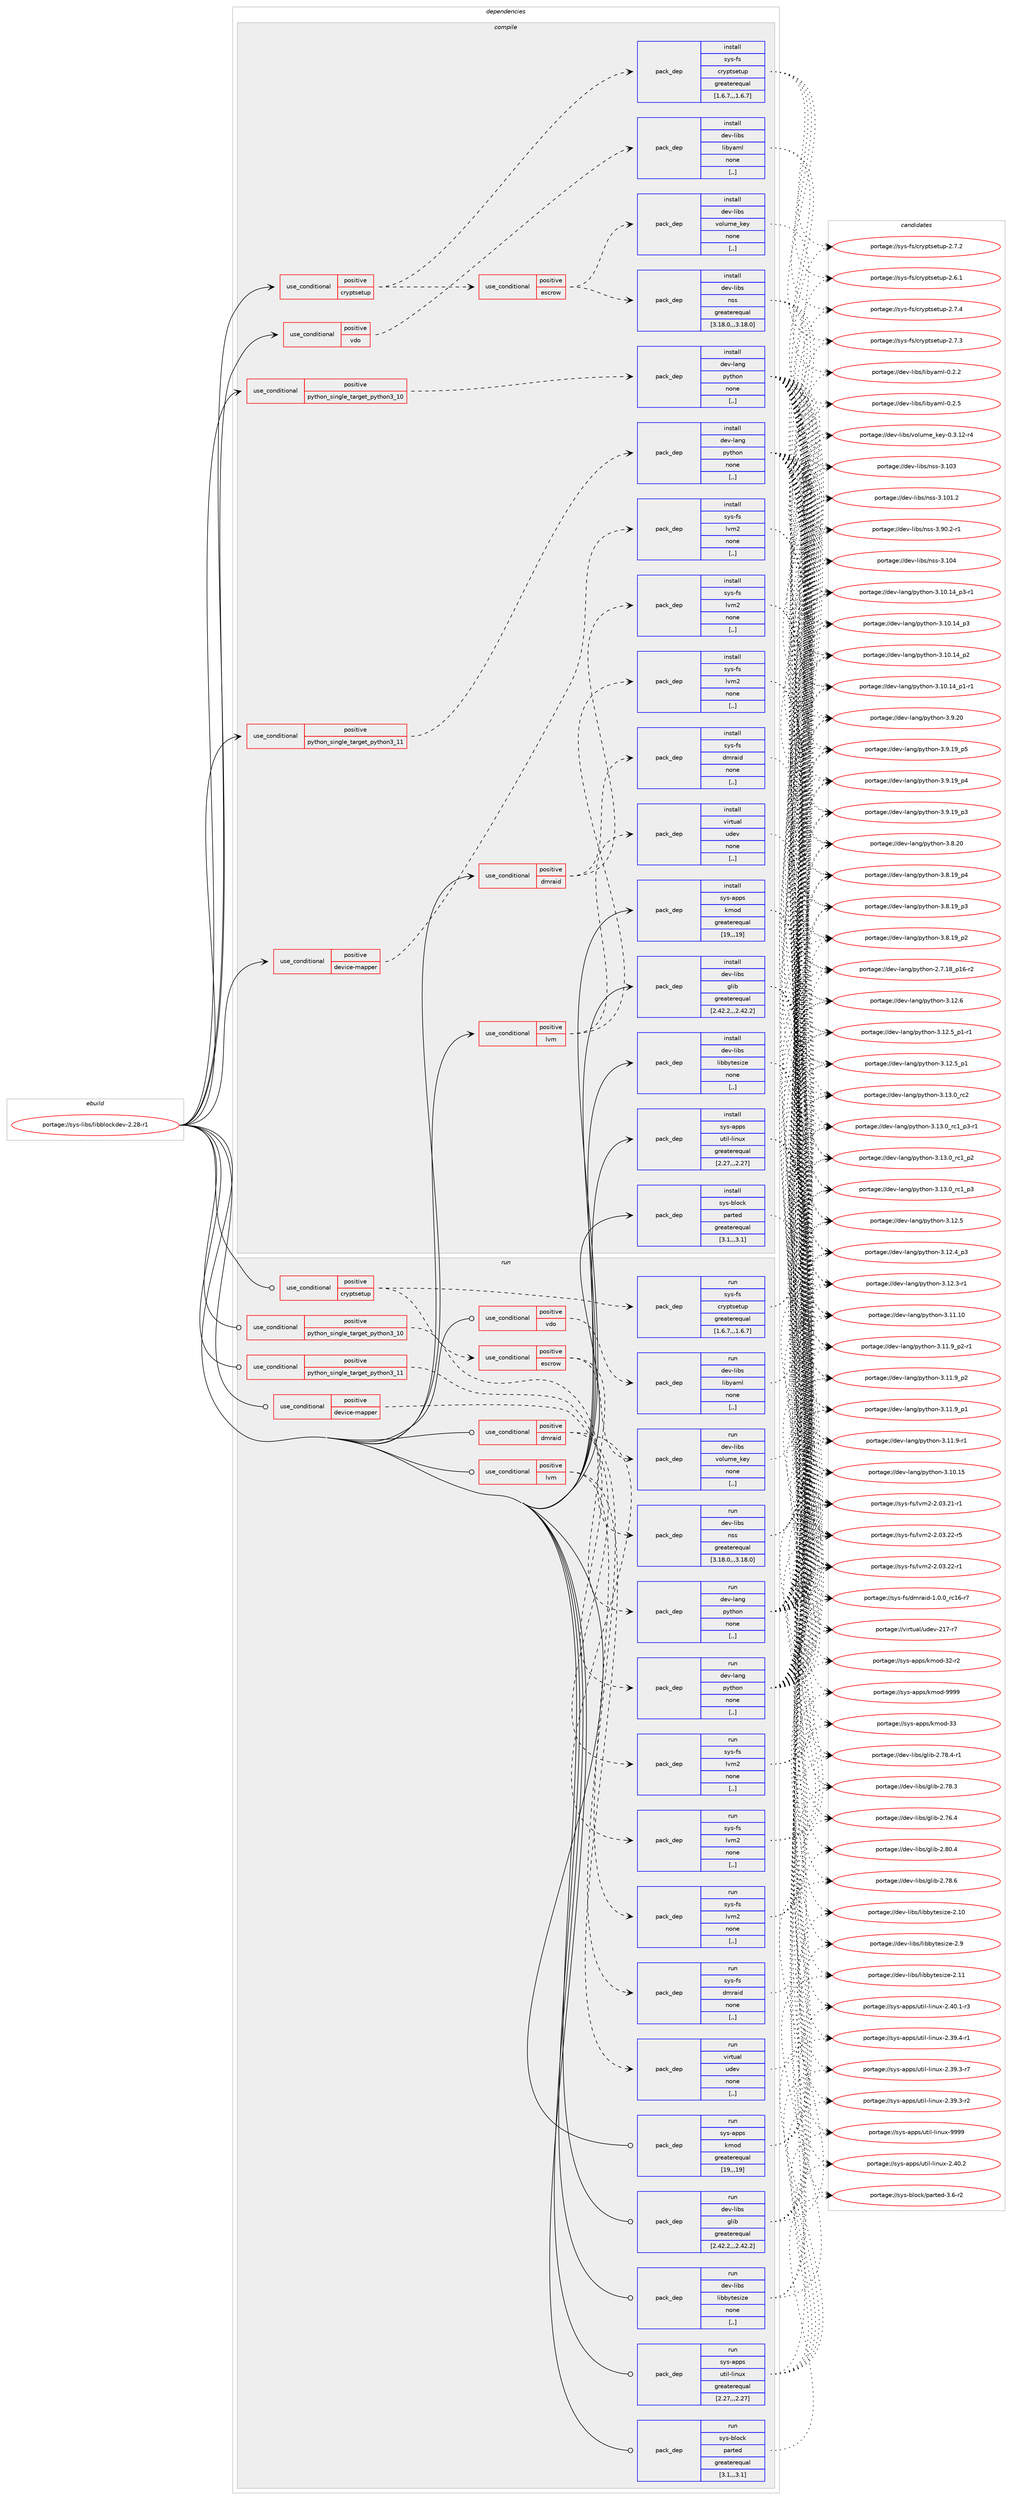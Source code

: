 digraph prolog {

# *************
# Graph options
# *************

newrank=true;
concentrate=true;
compound=true;
graph [rankdir=LR,fontname=Helvetica,fontsize=10,ranksep=1.5];#, ranksep=2.5, nodesep=0.2];
edge  [arrowhead=vee];
node  [fontname=Helvetica,fontsize=10];

# **********
# The ebuild
# **********

subgraph cluster_leftcol {
color=gray;
label=<<i>ebuild</i>>;
id [label="portage://sys-libs/libblockdev-2.28-r1", color=red, width=4, href="../sys-libs/libblockdev-2.28-r1.svg"];
}

# ****************
# The dependencies
# ****************

subgraph cluster_midcol {
color=gray;
label=<<i>dependencies</i>>;
subgraph cluster_compile {
fillcolor="#eeeeee";
style=filled;
label=<<i>compile</i>>;
subgraph cond10714 {
dependency28959 [label=<<TABLE BORDER="0" CELLBORDER="1" CELLSPACING="0" CELLPADDING="4"><TR><TD ROWSPAN="3" CELLPADDING="10">use_conditional</TD></TR><TR><TD>positive</TD></TR><TR><TD>cryptsetup</TD></TR></TABLE>>, shape=none, color=red];
subgraph cond10715 {
dependency28960 [label=<<TABLE BORDER="0" CELLBORDER="1" CELLSPACING="0" CELLPADDING="4"><TR><TD ROWSPAN="3" CELLPADDING="10">use_conditional</TD></TR><TR><TD>positive</TD></TR><TR><TD>escrow</TD></TR></TABLE>>, shape=none, color=red];
subgraph pack18151 {
dependency28961 [label=<<TABLE BORDER="0" CELLBORDER="1" CELLSPACING="0" CELLPADDING="4" WIDTH="220"><TR><TD ROWSPAN="6" CELLPADDING="30">pack_dep</TD></TR><TR><TD WIDTH="110">install</TD></TR><TR><TD>dev-libs</TD></TR><TR><TD>nss</TD></TR><TR><TD>greaterequal</TD></TR><TR><TD>[3.18.0,,,3.18.0]</TD></TR></TABLE>>, shape=none, color=blue];
}
dependency28960:e -> dependency28961:w [weight=20,style="dashed",arrowhead="vee"];
subgraph pack18152 {
dependency28962 [label=<<TABLE BORDER="0" CELLBORDER="1" CELLSPACING="0" CELLPADDING="4" WIDTH="220"><TR><TD ROWSPAN="6" CELLPADDING="30">pack_dep</TD></TR><TR><TD WIDTH="110">install</TD></TR><TR><TD>dev-libs</TD></TR><TR><TD>volume_key</TD></TR><TR><TD>none</TD></TR><TR><TD>[,,]</TD></TR></TABLE>>, shape=none, color=blue];
}
dependency28960:e -> dependency28962:w [weight=20,style="dashed",arrowhead="vee"];
}
dependency28959:e -> dependency28960:w [weight=20,style="dashed",arrowhead="vee"];
subgraph pack18153 {
dependency28963 [label=<<TABLE BORDER="0" CELLBORDER="1" CELLSPACING="0" CELLPADDING="4" WIDTH="220"><TR><TD ROWSPAN="6" CELLPADDING="30">pack_dep</TD></TR><TR><TD WIDTH="110">install</TD></TR><TR><TD>sys-fs</TD></TR><TR><TD>cryptsetup</TD></TR><TR><TD>greaterequal</TD></TR><TR><TD>[1.6.7,,,1.6.7]</TD></TR></TABLE>>, shape=none, color=blue];
}
dependency28959:e -> dependency28963:w [weight=20,style="dashed",arrowhead="vee"];
}
id:e -> dependency28959:w [weight=20,style="solid",arrowhead="vee"];
subgraph cond10716 {
dependency28964 [label=<<TABLE BORDER="0" CELLBORDER="1" CELLSPACING="0" CELLPADDING="4"><TR><TD ROWSPAN="3" CELLPADDING="10">use_conditional</TD></TR><TR><TD>positive</TD></TR><TR><TD>device-mapper</TD></TR></TABLE>>, shape=none, color=red];
subgraph pack18154 {
dependency28965 [label=<<TABLE BORDER="0" CELLBORDER="1" CELLSPACING="0" CELLPADDING="4" WIDTH="220"><TR><TD ROWSPAN="6" CELLPADDING="30">pack_dep</TD></TR><TR><TD WIDTH="110">install</TD></TR><TR><TD>sys-fs</TD></TR><TR><TD>lvm2</TD></TR><TR><TD>none</TD></TR><TR><TD>[,,]</TD></TR></TABLE>>, shape=none, color=blue];
}
dependency28964:e -> dependency28965:w [weight=20,style="dashed",arrowhead="vee"];
}
id:e -> dependency28964:w [weight=20,style="solid",arrowhead="vee"];
subgraph cond10717 {
dependency28966 [label=<<TABLE BORDER="0" CELLBORDER="1" CELLSPACING="0" CELLPADDING="4"><TR><TD ROWSPAN="3" CELLPADDING="10">use_conditional</TD></TR><TR><TD>positive</TD></TR><TR><TD>dmraid</TD></TR></TABLE>>, shape=none, color=red];
subgraph pack18155 {
dependency28967 [label=<<TABLE BORDER="0" CELLBORDER="1" CELLSPACING="0" CELLPADDING="4" WIDTH="220"><TR><TD ROWSPAN="6" CELLPADDING="30">pack_dep</TD></TR><TR><TD WIDTH="110">install</TD></TR><TR><TD>sys-fs</TD></TR><TR><TD>dmraid</TD></TR><TR><TD>none</TD></TR><TR><TD>[,,]</TD></TR></TABLE>>, shape=none, color=blue];
}
dependency28966:e -> dependency28967:w [weight=20,style="dashed",arrowhead="vee"];
subgraph pack18156 {
dependency28968 [label=<<TABLE BORDER="0" CELLBORDER="1" CELLSPACING="0" CELLPADDING="4" WIDTH="220"><TR><TD ROWSPAN="6" CELLPADDING="30">pack_dep</TD></TR><TR><TD WIDTH="110">install</TD></TR><TR><TD>sys-fs</TD></TR><TR><TD>lvm2</TD></TR><TR><TD>none</TD></TR><TR><TD>[,,]</TD></TR></TABLE>>, shape=none, color=blue];
}
dependency28966:e -> dependency28968:w [weight=20,style="dashed",arrowhead="vee"];
}
id:e -> dependency28966:w [weight=20,style="solid",arrowhead="vee"];
subgraph cond10718 {
dependency28969 [label=<<TABLE BORDER="0" CELLBORDER="1" CELLSPACING="0" CELLPADDING="4"><TR><TD ROWSPAN="3" CELLPADDING="10">use_conditional</TD></TR><TR><TD>positive</TD></TR><TR><TD>lvm</TD></TR></TABLE>>, shape=none, color=red];
subgraph pack18157 {
dependency28970 [label=<<TABLE BORDER="0" CELLBORDER="1" CELLSPACING="0" CELLPADDING="4" WIDTH="220"><TR><TD ROWSPAN="6" CELLPADDING="30">pack_dep</TD></TR><TR><TD WIDTH="110">install</TD></TR><TR><TD>sys-fs</TD></TR><TR><TD>lvm2</TD></TR><TR><TD>none</TD></TR><TR><TD>[,,]</TD></TR></TABLE>>, shape=none, color=blue];
}
dependency28969:e -> dependency28970:w [weight=20,style="dashed",arrowhead="vee"];
subgraph pack18158 {
dependency28971 [label=<<TABLE BORDER="0" CELLBORDER="1" CELLSPACING="0" CELLPADDING="4" WIDTH="220"><TR><TD ROWSPAN="6" CELLPADDING="30">pack_dep</TD></TR><TR><TD WIDTH="110">install</TD></TR><TR><TD>virtual</TD></TR><TR><TD>udev</TD></TR><TR><TD>none</TD></TR><TR><TD>[,,]</TD></TR></TABLE>>, shape=none, color=blue];
}
dependency28969:e -> dependency28971:w [weight=20,style="dashed",arrowhead="vee"];
}
id:e -> dependency28969:w [weight=20,style="solid",arrowhead="vee"];
subgraph cond10719 {
dependency28972 [label=<<TABLE BORDER="0" CELLBORDER="1" CELLSPACING="0" CELLPADDING="4"><TR><TD ROWSPAN="3" CELLPADDING="10">use_conditional</TD></TR><TR><TD>positive</TD></TR><TR><TD>python_single_target_python3_10</TD></TR></TABLE>>, shape=none, color=red];
subgraph pack18159 {
dependency28973 [label=<<TABLE BORDER="0" CELLBORDER="1" CELLSPACING="0" CELLPADDING="4" WIDTH="220"><TR><TD ROWSPAN="6" CELLPADDING="30">pack_dep</TD></TR><TR><TD WIDTH="110">install</TD></TR><TR><TD>dev-lang</TD></TR><TR><TD>python</TD></TR><TR><TD>none</TD></TR><TR><TD>[,,]</TD></TR></TABLE>>, shape=none, color=blue];
}
dependency28972:e -> dependency28973:w [weight=20,style="dashed",arrowhead="vee"];
}
id:e -> dependency28972:w [weight=20,style="solid",arrowhead="vee"];
subgraph cond10720 {
dependency28974 [label=<<TABLE BORDER="0" CELLBORDER="1" CELLSPACING="0" CELLPADDING="4"><TR><TD ROWSPAN="3" CELLPADDING="10">use_conditional</TD></TR><TR><TD>positive</TD></TR><TR><TD>python_single_target_python3_11</TD></TR></TABLE>>, shape=none, color=red];
subgraph pack18160 {
dependency28975 [label=<<TABLE BORDER="0" CELLBORDER="1" CELLSPACING="0" CELLPADDING="4" WIDTH="220"><TR><TD ROWSPAN="6" CELLPADDING="30">pack_dep</TD></TR><TR><TD WIDTH="110">install</TD></TR><TR><TD>dev-lang</TD></TR><TR><TD>python</TD></TR><TR><TD>none</TD></TR><TR><TD>[,,]</TD></TR></TABLE>>, shape=none, color=blue];
}
dependency28974:e -> dependency28975:w [weight=20,style="dashed",arrowhead="vee"];
}
id:e -> dependency28974:w [weight=20,style="solid",arrowhead="vee"];
subgraph cond10721 {
dependency28976 [label=<<TABLE BORDER="0" CELLBORDER="1" CELLSPACING="0" CELLPADDING="4"><TR><TD ROWSPAN="3" CELLPADDING="10">use_conditional</TD></TR><TR><TD>positive</TD></TR><TR><TD>vdo</TD></TR></TABLE>>, shape=none, color=red];
subgraph pack18161 {
dependency28977 [label=<<TABLE BORDER="0" CELLBORDER="1" CELLSPACING="0" CELLPADDING="4" WIDTH="220"><TR><TD ROWSPAN="6" CELLPADDING="30">pack_dep</TD></TR><TR><TD WIDTH="110">install</TD></TR><TR><TD>dev-libs</TD></TR><TR><TD>libyaml</TD></TR><TR><TD>none</TD></TR><TR><TD>[,,]</TD></TR></TABLE>>, shape=none, color=blue];
}
dependency28976:e -> dependency28977:w [weight=20,style="dashed",arrowhead="vee"];
}
id:e -> dependency28976:w [weight=20,style="solid",arrowhead="vee"];
subgraph pack18162 {
dependency28978 [label=<<TABLE BORDER="0" CELLBORDER="1" CELLSPACING="0" CELLPADDING="4" WIDTH="220"><TR><TD ROWSPAN="6" CELLPADDING="30">pack_dep</TD></TR><TR><TD WIDTH="110">install</TD></TR><TR><TD>dev-libs</TD></TR><TR><TD>glib</TD></TR><TR><TD>greaterequal</TD></TR><TR><TD>[2.42.2,,,2.42.2]</TD></TR></TABLE>>, shape=none, color=blue];
}
id:e -> dependency28978:w [weight=20,style="solid",arrowhead="vee"];
subgraph pack18163 {
dependency28979 [label=<<TABLE BORDER="0" CELLBORDER="1" CELLSPACING="0" CELLPADDING="4" WIDTH="220"><TR><TD ROWSPAN="6" CELLPADDING="30">pack_dep</TD></TR><TR><TD WIDTH="110">install</TD></TR><TR><TD>dev-libs</TD></TR><TR><TD>libbytesize</TD></TR><TR><TD>none</TD></TR><TR><TD>[,,]</TD></TR></TABLE>>, shape=none, color=blue];
}
id:e -> dependency28979:w [weight=20,style="solid",arrowhead="vee"];
subgraph pack18164 {
dependency28980 [label=<<TABLE BORDER="0" CELLBORDER="1" CELLSPACING="0" CELLPADDING="4" WIDTH="220"><TR><TD ROWSPAN="6" CELLPADDING="30">pack_dep</TD></TR><TR><TD WIDTH="110">install</TD></TR><TR><TD>sys-apps</TD></TR><TR><TD>kmod</TD></TR><TR><TD>greaterequal</TD></TR><TR><TD>[19,,,19]</TD></TR></TABLE>>, shape=none, color=blue];
}
id:e -> dependency28980:w [weight=20,style="solid",arrowhead="vee"];
subgraph pack18165 {
dependency28981 [label=<<TABLE BORDER="0" CELLBORDER="1" CELLSPACING="0" CELLPADDING="4" WIDTH="220"><TR><TD ROWSPAN="6" CELLPADDING="30">pack_dep</TD></TR><TR><TD WIDTH="110">install</TD></TR><TR><TD>sys-apps</TD></TR><TR><TD>util-linux</TD></TR><TR><TD>greaterequal</TD></TR><TR><TD>[2.27,,,2.27]</TD></TR></TABLE>>, shape=none, color=blue];
}
id:e -> dependency28981:w [weight=20,style="solid",arrowhead="vee"];
subgraph pack18166 {
dependency28982 [label=<<TABLE BORDER="0" CELLBORDER="1" CELLSPACING="0" CELLPADDING="4" WIDTH="220"><TR><TD ROWSPAN="6" CELLPADDING="30">pack_dep</TD></TR><TR><TD WIDTH="110">install</TD></TR><TR><TD>sys-block</TD></TR><TR><TD>parted</TD></TR><TR><TD>greaterequal</TD></TR><TR><TD>[3.1,,,3.1]</TD></TR></TABLE>>, shape=none, color=blue];
}
id:e -> dependency28982:w [weight=20,style="solid",arrowhead="vee"];
}
subgraph cluster_compileandrun {
fillcolor="#eeeeee";
style=filled;
label=<<i>compile and run</i>>;
}
subgraph cluster_run {
fillcolor="#eeeeee";
style=filled;
label=<<i>run</i>>;
subgraph cond10722 {
dependency28983 [label=<<TABLE BORDER="0" CELLBORDER="1" CELLSPACING="0" CELLPADDING="4"><TR><TD ROWSPAN="3" CELLPADDING="10">use_conditional</TD></TR><TR><TD>positive</TD></TR><TR><TD>cryptsetup</TD></TR></TABLE>>, shape=none, color=red];
subgraph cond10723 {
dependency28984 [label=<<TABLE BORDER="0" CELLBORDER="1" CELLSPACING="0" CELLPADDING="4"><TR><TD ROWSPAN="3" CELLPADDING="10">use_conditional</TD></TR><TR><TD>positive</TD></TR><TR><TD>escrow</TD></TR></TABLE>>, shape=none, color=red];
subgraph pack18167 {
dependency28985 [label=<<TABLE BORDER="0" CELLBORDER="1" CELLSPACING="0" CELLPADDING="4" WIDTH="220"><TR><TD ROWSPAN="6" CELLPADDING="30">pack_dep</TD></TR><TR><TD WIDTH="110">run</TD></TR><TR><TD>dev-libs</TD></TR><TR><TD>nss</TD></TR><TR><TD>greaterequal</TD></TR><TR><TD>[3.18.0,,,3.18.0]</TD></TR></TABLE>>, shape=none, color=blue];
}
dependency28984:e -> dependency28985:w [weight=20,style="dashed",arrowhead="vee"];
subgraph pack18168 {
dependency28986 [label=<<TABLE BORDER="0" CELLBORDER="1" CELLSPACING="0" CELLPADDING="4" WIDTH="220"><TR><TD ROWSPAN="6" CELLPADDING="30">pack_dep</TD></TR><TR><TD WIDTH="110">run</TD></TR><TR><TD>dev-libs</TD></TR><TR><TD>volume_key</TD></TR><TR><TD>none</TD></TR><TR><TD>[,,]</TD></TR></TABLE>>, shape=none, color=blue];
}
dependency28984:e -> dependency28986:w [weight=20,style="dashed",arrowhead="vee"];
}
dependency28983:e -> dependency28984:w [weight=20,style="dashed",arrowhead="vee"];
subgraph pack18169 {
dependency28987 [label=<<TABLE BORDER="0" CELLBORDER="1" CELLSPACING="0" CELLPADDING="4" WIDTH="220"><TR><TD ROWSPAN="6" CELLPADDING="30">pack_dep</TD></TR><TR><TD WIDTH="110">run</TD></TR><TR><TD>sys-fs</TD></TR><TR><TD>cryptsetup</TD></TR><TR><TD>greaterequal</TD></TR><TR><TD>[1.6.7,,,1.6.7]</TD></TR></TABLE>>, shape=none, color=blue];
}
dependency28983:e -> dependency28987:w [weight=20,style="dashed",arrowhead="vee"];
}
id:e -> dependency28983:w [weight=20,style="solid",arrowhead="odot"];
subgraph cond10724 {
dependency28988 [label=<<TABLE BORDER="0" CELLBORDER="1" CELLSPACING="0" CELLPADDING="4"><TR><TD ROWSPAN="3" CELLPADDING="10">use_conditional</TD></TR><TR><TD>positive</TD></TR><TR><TD>device-mapper</TD></TR></TABLE>>, shape=none, color=red];
subgraph pack18170 {
dependency28989 [label=<<TABLE BORDER="0" CELLBORDER="1" CELLSPACING="0" CELLPADDING="4" WIDTH="220"><TR><TD ROWSPAN="6" CELLPADDING="30">pack_dep</TD></TR><TR><TD WIDTH="110">run</TD></TR><TR><TD>sys-fs</TD></TR><TR><TD>lvm2</TD></TR><TR><TD>none</TD></TR><TR><TD>[,,]</TD></TR></TABLE>>, shape=none, color=blue];
}
dependency28988:e -> dependency28989:w [weight=20,style="dashed",arrowhead="vee"];
}
id:e -> dependency28988:w [weight=20,style="solid",arrowhead="odot"];
subgraph cond10725 {
dependency28990 [label=<<TABLE BORDER="0" CELLBORDER="1" CELLSPACING="0" CELLPADDING="4"><TR><TD ROWSPAN="3" CELLPADDING="10">use_conditional</TD></TR><TR><TD>positive</TD></TR><TR><TD>dmraid</TD></TR></TABLE>>, shape=none, color=red];
subgraph pack18171 {
dependency28991 [label=<<TABLE BORDER="0" CELLBORDER="1" CELLSPACING="0" CELLPADDING="4" WIDTH="220"><TR><TD ROWSPAN="6" CELLPADDING="30">pack_dep</TD></TR><TR><TD WIDTH="110">run</TD></TR><TR><TD>sys-fs</TD></TR><TR><TD>dmraid</TD></TR><TR><TD>none</TD></TR><TR><TD>[,,]</TD></TR></TABLE>>, shape=none, color=blue];
}
dependency28990:e -> dependency28991:w [weight=20,style="dashed",arrowhead="vee"];
subgraph pack18172 {
dependency28992 [label=<<TABLE BORDER="0" CELLBORDER="1" CELLSPACING="0" CELLPADDING="4" WIDTH="220"><TR><TD ROWSPAN="6" CELLPADDING="30">pack_dep</TD></TR><TR><TD WIDTH="110">run</TD></TR><TR><TD>sys-fs</TD></TR><TR><TD>lvm2</TD></TR><TR><TD>none</TD></TR><TR><TD>[,,]</TD></TR></TABLE>>, shape=none, color=blue];
}
dependency28990:e -> dependency28992:w [weight=20,style="dashed",arrowhead="vee"];
}
id:e -> dependency28990:w [weight=20,style="solid",arrowhead="odot"];
subgraph cond10726 {
dependency28993 [label=<<TABLE BORDER="0" CELLBORDER="1" CELLSPACING="0" CELLPADDING="4"><TR><TD ROWSPAN="3" CELLPADDING="10">use_conditional</TD></TR><TR><TD>positive</TD></TR><TR><TD>lvm</TD></TR></TABLE>>, shape=none, color=red];
subgraph pack18173 {
dependency28994 [label=<<TABLE BORDER="0" CELLBORDER="1" CELLSPACING="0" CELLPADDING="4" WIDTH="220"><TR><TD ROWSPAN="6" CELLPADDING="30">pack_dep</TD></TR><TR><TD WIDTH="110">run</TD></TR><TR><TD>sys-fs</TD></TR><TR><TD>lvm2</TD></TR><TR><TD>none</TD></TR><TR><TD>[,,]</TD></TR></TABLE>>, shape=none, color=blue];
}
dependency28993:e -> dependency28994:w [weight=20,style="dashed",arrowhead="vee"];
subgraph pack18174 {
dependency28995 [label=<<TABLE BORDER="0" CELLBORDER="1" CELLSPACING="0" CELLPADDING="4" WIDTH="220"><TR><TD ROWSPAN="6" CELLPADDING="30">pack_dep</TD></TR><TR><TD WIDTH="110">run</TD></TR><TR><TD>virtual</TD></TR><TR><TD>udev</TD></TR><TR><TD>none</TD></TR><TR><TD>[,,]</TD></TR></TABLE>>, shape=none, color=blue];
}
dependency28993:e -> dependency28995:w [weight=20,style="dashed",arrowhead="vee"];
}
id:e -> dependency28993:w [weight=20,style="solid",arrowhead="odot"];
subgraph cond10727 {
dependency28996 [label=<<TABLE BORDER="0" CELLBORDER="1" CELLSPACING="0" CELLPADDING="4"><TR><TD ROWSPAN="3" CELLPADDING="10">use_conditional</TD></TR><TR><TD>positive</TD></TR><TR><TD>python_single_target_python3_10</TD></TR></TABLE>>, shape=none, color=red];
subgraph pack18175 {
dependency28997 [label=<<TABLE BORDER="0" CELLBORDER="1" CELLSPACING="0" CELLPADDING="4" WIDTH="220"><TR><TD ROWSPAN="6" CELLPADDING="30">pack_dep</TD></TR><TR><TD WIDTH="110">run</TD></TR><TR><TD>dev-lang</TD></TR><TR><TD>python</TD></TR><TR><TD>none</TD></TR><TR><TD>[,,]</TD></TR></TABLE>>, shape=none, color=blue];
}
dependency28996:e -> dependency28997:w [weight=20,style="dashed",arrowhead="vee"];
}
id:e -> dependency28996:w [weight=20,style="solid",arrowhead="odot"];
subgraph cond10728 {
dependency28998 [label=<<TABLE BORDER="0" CELLBORDER="1" CELLSPACING="0" CELLPADDING="4"><TR><TD ROWSPAN="3" CELLPADDING="10">use_conditional</TD></TR><TR><TD>positive</TD></TR><TR><TD>python_single_target_python3_11</TD></TR></TABLE>>, shape=none, color=red];
subgraph pack18176 {
dependency28999 [label=<<TABLE BORDER="0" CELLBORDER="1" CELLSPACING="0" CELLPADDING="4" WIDTH="220"><TR><TD ROWSPAN="6" CELLPADDING="30">pack_dep</TD></TR><TR><TD WIDTH="110">run</TD></TR><TR><TD>dev-lang</TD></TR><TR><TD>python</TD></TR><TR><TD>none</TD></TR><TR><TD>[,,]</TD></TR></TABLE>>, shape=none, color=blue];
}
dependency28998:e -> dependency28999:w [weight=20,style="dashed",arrowhead="vee"];
}
id:e -> dependency28998:w [weight=20,style="solid",arrowhead="odot"];
subgraph cond10729 {
dependency29000 [label=<<TABLE BORDER="0" CELLBORDER="1" CELLSPACING="0" CELLPADDING="4"><TR><TD ROWSPAN="3" CELLPADDING="10">use_conditional</TD></TR><TR><TD>positive</TD></TR><TR><TD>vdo</TD></TR></TABLE>>, shape=none, color=red];
subgraph pack18177 {
dependency29001 [label=<<TABLE BORDER="0" CELLBORDER="1" CELLSPACING="0" CELLPADDING="4" WIDTH="220"><TR><TD ROWSPAN="6" CELLPADDING="30">pack_dep</TD></TR><TR><TD WIDTH="110">run</TD></TR><TR><TD>dev-libs</TD></TR><TR><TD>libyaml</TD></TR><TR><TD>none</TD></TR><TR><TD>[,,]</TD></TR></TABLE>>, shape=none, color=blue];
}
dependency29000:e -> dependency29001:w [weight=20,style="dashed",arrowhead="vee"];
}
id:e -> dependency29000:w [weight=20,style="solid",arrowhead="odot"];
subgraph pack18178 {
dependency29002 [label=<<TABLE BORDER="0" CELLBORDER="1" CELLSPACING="0" CELLPADDING="4" WIDTH="220"><TR><TD ROWSPAN="6" CELLPADDING="30">pack_dep</TD></TR><TR><TD WIDTH="110">run</TD></TR><TR><TD>dev-libs</TD></TR><TR><TD>glib</TD></TR><TR><TD>greaterequal</TD></TR><TR><TD>[2.42.2,,,2.42.2]</TD></TR></TABLE>>, shape=none, color=blue];
}
id:e -> dependency29002:w [weight=20,style="solid",arrowhead="odot"];
subgraph pack18179 {
dependency29003 [label=<<TABLE BORDER="0" CELLBORDER="1" CELLSPACING="0" CELLPADDING="4" WIDTH="220"><TR><TD ROWSPAN="6" CELLPADDING="30">pack_dep</TD></TR><TR><TD WIDTH="110">run</TD></TR><TR><TD>dev-libs</TD></TR><TR><TD>libbytesize</TD></TR><TR><TD>none</TD></TR><TR><TD>[,,]</TD></TR></TABLE>>, shape=none, color=blue];
}
id:e -> dependency29003:w [weight=20,style="solid",arrowhead="odot"];
subgraph pack18180 {
dependency29004 [label=<<TABLE BORDER="0" CELLBORDER="1" CELLSPACING="0" CELLPADDING="4" WIDTH="220"><TR><TD ROWSPAN="6" CELLPADDING="30">pack_dep</TD></TR><TR><TD WIDTH="110">run</TD></TR><TR><TD>sys-apps</TD></TR><TR><TD>kmod</TD></TR><TR><TD>greaterequal</TD></TR><TR><TD>[19,,,19]</TD></TR></TABLE>>, shape=none, color=blue];
}
id:e -> dependency29004:w [weight=20,style="solid",arrowhead="odot"];
subgraph pack18181 {
dependency29005 [label=<<TABLE BORDER="0" CELLBORDER="1" CELLSPACING="0" CELLPADDING="4" WIDTH="220"><TR><TD ROWSPAN="6" CELLPADDING="30">pack_dep</TD></TR><TR><TD WIDTH="110">run</TD></TR><TR><TD>sys-apps</TD></TR><TR><TD>util-linux</TD></TR><TR><TD>greaterequal</TD></TR><TR><TD>[2.27,,,2.27]</TD></TR></TABLE>>, shape=none, color=blue];
}
id:e -> dependency29005:w [weight=20,style="solid",arrowhead="odot"];
subgraph pack18182 {
dependency29006 [label=<<TABLE BORDER="0" CELLBORDER="1" CELLSPACING="0" CELLPADDING="4" WIDTH="220"><TR><TD ROWSPAN="6" CELLPADDING="30">pack_dep</TD></TR><TR><TD WIDTH="110">run</TD></TR><TR><TD>sys-block</TD></TR><TR><TD>parted</TD></TR><TR><TD>greaterequal</TD></TR><TR><TD>[3.1,,,3.1]</TD></TR></TABLE>>, shape=none, color=blue];
}
id:e -> dependency29006:w [weight=20,style="solid",arrowhead="odot"];
}
}

# **************
# The candidates
# **************

subgraph cluster_choices {
rank=same;
color=gray;
label=<<i>candidates</i>>;

subgraph choice18151 {
color=black;
nodesep=1;
choice100101118451081059811547110115115455146494852 [label="portage://dev-libs/nss-3.104", color=red, width=4,href="../dev-libs/nss-3.104.svg"];
choice100101118451081059811547110115115455146494851 [label="portage://dev-libs/nss-3.103", color=red, width=4,href="../dev-libs/nss-3.103.svg"];
choice1001011184510810598115471101151154551464948494650 [label="portage://dev-libs/nss-3.101.2", color=red, width=4,href="../dev-libs/nss-3.101.2.svg"];
choice100101118451081059811547110115115455146574846504511449 [label="portage://dev-libs/nss-3.90.2-r1", color=red, width=4,href="../dev-libs/nss-3.90.2-r1.svg"];
dependency28961:e -> choice100101118451081059811547110115115455146494852:w [style=dotted,weight="100"];
dependency28961:e -> choice100101118451081059811547110115115455146494851:w [style=dotted,weight="100"];
dependency28961:e -> choice1001011184510810598115471101151154551464948494650:w [style=dotted,weight="100"];
dependency28961:e -> choice100101118451081059811547110115115455146574846504511449:w [style=dotted,weight="100"];
}
subgraph choice18152 {
color=black;
nodesep=1;
choice10010111845108105981154711811110811710910195107101121454846514649504511452 [label="portage://dev-libs/volume_key-0.3.12-r4", color=red, width=4,href="../dev-libs/volume_key-0.3.12-r4.svg"];
dependency28962:e -> choice10010111845108105981154711811110811710910195107101121454846514649504511452:w [style=dotted,weight="100"];
}
subgraph choice18153 {
color=black;
nodesep=1;
choice115121115451021154799114121112116115101116117112455046554652 [label="portage://sys-fs/cryptsetup-2.7.4", color=red, width=4,href="../sys-fs/cryptsetup-2.7.4.svg"];
choice115121115451021154799114121112116115101116117112455046554651 [label="portage://sys-fs/cryptsetup-2.7.3", color=red, width=4,href="../sys-fs/cryptsetup-2.7.3.svg"];
choice115121115451021154799114121112116115101116117112455046554650 [label="portage://sys-fs/cryptsetup-2.7.2", color=red, width=4,href="../sys-fs/cryptsetup-2.7.2.svg"];
choice115121115451021154799114121112116115101116117112455046544649 [label="portage://sys-fs/cryptsetup-2.6.1", color=red, width=4,href="../sys-fs/cryptsetup-2.6.1.svg"];
dependency28963:e -> choice115121115451021154799114121112116115101116117112455046554652:w [style=dotted,weight="100"];
dependency28963:e -> choice115121115451021154799114121112116115101116117112455046554651:w [style=dotted,weight="100"];
dependency28963:e -> choice115121115451021154799114121112116115101116117112455046554650:w [style=dotted,weight="100"];
dependency28963:e -> choice115121115451021154799114121112116115101116117112455046544649:w [style=dotted,weight="100"];
}
subgraph choice18154 {
color=black;
nodesep=1;
choice11512111545102115471081181095045504648514650504511453 [label="portage://sys-fs/lvm2-2.03.22-r5", color=red, width=4,href="../sys-fs/lvm2-2.03.22-r5.svg"];
choice11512111545102115471081181095045504648514650504511449 [label="portage://sys-fs/lvm2-2.03.22-r1", color=red, width=4,href="../sys-fs/lvm2-2.03.22-r1.svg"];
choice11512111545102115471081181095045504648514650494511449 [label="portage://sys-fs/lvm2-2.03.21-r1", color=red, width=4,href="../sys-fs/lvm2-2.03.21-r1.svg"];
dependency28965:e -> choice11512111545102115471081181095045504648514650504511453:w [style=dotted,weight="100"];
dependency28965:e -> choice11512111545102115471081181095045504648514650504511449:w [style=dotted,weight="100"];
dependency28965:e -> choice11512111545102115471081181095045504648514650494511449:w [style=dotted,weight="100"];
}
subgraph choice18155 {
color=black;
nodesep=1;
choice115121115451021154710010911497105100454946484648951149949544511455 [label="portage://sys-fs/dmraid-1.0.0_rc16-r7", color=red, width=4,href="../sys-fs/dmraid-1.0.0_rc16-r7.svg"];
dependency28967:e -> choice115121115451021154710010911497105100454946484648951149949544511455:w [style=dotted,weight="100"];
}
subgraph choice18156 {
color=black;
nodesep=1;
choice11512111545102115471081181095045504648514650504511453 [label="portage://sys-fs/lvm2-2.03.22-r5", color=red, width=4,href="../sys-fs/lvm2-2.03.22-r5.svg"];
choice11512111545102115471081181095045504648514650504511449 [label="portage://sys-fs/lvm2-2.03.22-r1", color=red, width=4,href="../sys-fs/lvm2-2.03.22-r1.svg"];
choice11512111545102115471081181095045504648514650494511449 [label="portage://sys-fs/lvm2-2.03.21-r1", color=red, width=4,href="../sys-fs/lvm2-2.03.21-r1.svg"];
dependency28968:e -> choice11512111545102115471081181095045504648514650504511453:w [style=dotted,weight="100"];
dependency28968:e -> choice11512111545102115471081181095045504648514650504511449:w [style=dotted,weight="100"];
dependency28968:e -> choice11512111545102115471081181095045504648514650494511449:w [style=dotted,weight="100"];
}
subgraph choice18157 {
color=black;
nodesep=1;
choice11512111545102115471081181095045504648514650504511453 [label="portage://sys-fs/lvm2-2.03.22-r5", color=red, width=4,href="../sys-fs/lvm2-2.03.22-r5.svg"];
choice11512111545102115471081181095045504648514650504511449 [label="portage://sys-fs/lvm2-2.03.22-r1", color=red, width=4,href="../sys-fs/lvm2-2.03.22-r1.svg"];
choice11512111545102115471081181095045504648514650494511449 [label="portage://sys-fs/lvm2-2.03.21-r1", color=red, width=4,href="../sys-fs/lvm2-2.03.21-r1.svg"];
dependency28970:e -> choice11512111545102115471081181095045504648514650504511453:w [style=dotted,weight="100"];
dependency28970:e -> choice11512111545102115471081181095045504648514650504511449:w [style=dotted,weight="100"];
dependency28970:e -> choice11512111545102115471081181095045504648514650494511449:w [style=dotted,weight="100"];
}
subgraph choice18158 {
color=black;
nodesep=1;
choice1181051141161179710847117100101118455049554511455 [label="portage://virtual/udev-217-r7", color=red, width=4,href="../virtual/udev-217-r7.svg"];
dependency28971:e -> choice1181051141161179710847117100101118455049554511455:w [style=dotted,weight="100"];
}
subgraph choice18159 {
color=black;
nodesep=1;
choice10010111845108971101034711212111610411111045514649514648951149950 [label="portage://dev-lang/python-3.13.0_rc2", color=red, width=4,href="../dev-lang/python-3.13.0_rc2.svg"];
choice1001011184510897110103471121211161041111104551464951464895114994995112514511449 [label="portage://dev-lang/python-3.13.0_rc1_p3-r1", color=red, width=4,href="../dev-lang/python-3.13.0_rc1_p3-r1.svg"];
choice100101118451089711010347112121116104111110455146495146489511499499511251 [label="portage://dev-lang/python-3.13.0_rc1_p3", color=red, width=4,href="../dev-lang/python-3.13.0_rc1_p3.svg"];
choice100101118451089711010347112121116104111110455146495146489511499499511250 [label="portage://dev-lang/python-3.13.0_rc1_p2", color=red, width=4,href="../dev-lang/python-3.13.0_rc1_p2.svg"];
choice10010111845108971101034711212111610411111045514649504654 [label="portage://dev-lang/python-3.12.6", color=red, width=4,href="../dev-lang/python-3.12.6.svg"];
choice1001011184510897110103471121211161041111104551464950465395112494511449 [label="portage://dev-lang/python-3.12.5_p1-r1", color=red, width=4,href="../dev-lang/python-3.12.5_p1-r1.svg"];
choice100101118451089711010347112121116104111110455146495046539511249 [label="portage://dev-lang/python-3.12.5_p1", color=red, width=4,href="../dev-lang/python-3.12.5_p1.svg"];
choice10010111845108971101034711212111610411111045514649504653 [label="portage://dev-lang/python-3.12.5", color=red, width=4,href="../dev-lang/python-3.12.5.svg"];
choice100101118451089711010347112121116104111110455146495046529511251 [label="portage://dev-lang/python-3.12.4_p3", color=red, width=4,href="../dev-lang/python-3.12.4_p3.svg"];
choice100101118451089711010347112121116104111110455146495046514511449 [label="portage://dev-lang/python-3.12.3-r1", color=red, width=4,href="../dev-lang/python-3.12.3-r1.svg"];
choice1001011184510897110103471121211161041111104551464949464948 [label="portage://dev-lang/python-3.11.10", color=red, width=4,href="../dev-lang/python-3.11.10.svg"];
choice1001011184510897110103471121211161041111104551464949465795112504511449 [label="portage://dev-lang/python-3.11.9_p2-r1", color=red, width=4,href="../dev-lang/python-3.11.9_p2-r1.svg"];
choice100101118451089711010347112121116104111110455146494946579511250 [label="portage://dev-lang/python-3.11.9_p2", color=red, width=4,href="../dev-lang/python-3.11.9_p2.svg"];
choice100101118451089711010347112121116104111110455146494946579511249 [label="portage://dev-lang/python-3.11.9_p1", color=red, width=4,href="../dev-lang/python-3.11.9_p1.svg"];
choice100101118451089711010347112121116104111110455146494946574511449 [label="portage://dev-lang/python-3.11.9-r1", color=red, width=4,href="../dev-lang/python-3.11.9-r1.svg"];
choice1001011184510897110103471121211161041111104551464948464953 [label="portage://dev-lang/python-3.10.15", color=red, width=4,href="../dev-lang/python-3.10.15.svg"];
choice100101118451089711010347112121116104111110455146494846495295112514511449 [label="portage://dev-lang/python-3.10.14_p3-r1", color=red, width=4,href="../dev-lang/python-3.10.14_p3-r1.svg"];
choice10010111845108971101034711212111610411111045514649484649529511251 [label="portage://dev-lang/python-3.10.14_p3", color=red, width=4,href="../dev-lang/python-3.10.14_p3.svg"];
choice10010111845108971101034711212111610411111045514649484649529511250 [label="portage://dev-lang/python-3.10.14_p2", color=red, width=4,href="../dev-lang/python-3.10.14_p2.svg"];
choice100101118451089711010347112121116104111110455146494846495295112494511449 [label="portage://dev-lang/python-3.10.14_p1-r1", color=red, width=4,href="../dev-lang/python-3.10.14_p1-r1.svg"];
choice10010111845108971101034711212111610411111045514657465048 [label="portage://dev-lang/python-3.9.20", color=red, width=4,href="../dev-lang/python-3.9.20.svg"];
choice100101118451089711010347112121116104111110455146574649579511253 [label="portage://dev-lang/python-3.9.19_p5", color=red, width=4,href="../dev-lang/python-3.9.19_p5.svg"];
choice100101118451089711010347112121116104111110455146574649579511252 [label="portage://dev-lang/python-3.9.19_p4", color=red, width=4,href="../dev-lang/python-3.9.19_p4.svg"];
choice100101118451089711010347112121116104111110455146574649579511251 [label="portage://dev-lang/python-3.9.19_p3", color=red, width=4,href="../dev-lang/python-3.9.19_p3.svg"];
choice10010111845108971101034711212111610411111045514656465048 [label="portage://dev-lang/python-3.8.20", color=red, width=4,href="../dev-lang/python-3.8.20.svg"];
choice100101118451089711010347112121116104111110455146564649579511252 [label="portage://dev-lang/python-3.8.19_p4", color=red, width=4,href="../dev-lang/python-3.8.19_p4.svg"];
choice100101118451089711010347112121116104111110455146564649579511251 [label="portage://dev-lang/python-3.8.19_p3", color=red, width=4,href="../dev-lang/python-3.8.19_p3.svg"];
choice100101118451089711010347112121116104111110455146564649579511250 [label="portage://dev-lang/python-3.8.19_p2", color=red, width=4,href="../dev-lang/python-3.8.19_p2.svg"];
choice100101118451089711010347112121116104111110455046554649569511249544511450 [label="portage://dev-lang/python-2.7.18_p16-r2", color=red, width=4,href="../dev-lang/python-2.7.18_p16-r2.svg"];
dependency28973:e -> choice10010111845108971101034711212111610411111045514649514648951149950:w [style=dotted,weight="100"];
dependency28973:e -> choice1001011184510897110103471121211161041111104551464951464895114994995112514511449:w [style=dotted,weight="100"];
dependency28973:e -> choice100101118451089711010347112121116104111110455146495146489511499499511251:w [style=dotted,weight="100"];
dependency28973:e -> choice100101118451089711010347112121116104111110455146495146489511499499511250:w [style=dotted,weight="100"];
dependency28973:e -> choice10010111845108971101034711212111610411111045514649504654:w [style=dotted,weight="100"];
dependency28973:e -> choice1001011184510897110103471121211161041111104551464950465395112494511449:w [style=dotted,weight="100"];
dependency28973:e -> choice100101118451089711010347112121116104111110455146495046539511249:w [style=dotted,weight="100"];
dependency28973:e -> choice10010111845108971101034711212111610411111045514649504653:w [style=dotted,weight="100"];
dependency28973:e -> choice100101118451089711010347112121116104111110455146495046529511251:w [style=dotted,weight="100"];
dependency28973:e -> choice100101118451089711010347112121116104111110455146495046514511449:w [style=dotted,weight="100"];
dependency28973:e -> choice1001011184510897110103471121211161041111104551464949464948:w [style=dotted,weight="100"];
dependency28973:e -> choice1001011184510897110103471121211161041111104551464949465795112504511449:w [style=dotted,weight="100"];
dependency28973:e -> choice100101118451089711010347112121116104111110455146494946579511250:w [style=dotted,weight="100"];
dependency28973:e -> choice100101118451089711010347112121116104111110455146494946579511249:w [style=dotted,weight="100"];
dependency28973:e -> choice100101118451089711010347112121116104111110455146494946574511449:w [style=dotted,weight="100"];
dependency28973:e -> choice1001011184510897110103471121211161041111104551464948464953:w [style=dotted,weight="100"];
dependency28973:e -> choice100101118451089711010347112121116104111110455146494846495295112514511449:w [style=dotted,weight="100"];
dependency28973:e -> choice10010111845108971101034711212111610411111045514649484649529511251:w [style=dotted,weight="100"];
dependency28973:e -> choice10010111845108971101034711212111610411111045514649484649529511250:w [style=dotted,weight="100"];
dependency28973:e -> choice100101118451089711010347112121116104111110455146494846495295112494511449:w [style=dotted,weight="100"];
dependency28973:e -> choice10010111845108971101034711212111610411111045514657465048:w [style=dotted,weight="100"];
dependency28973:e -> choice100101118451089711010347112121116104111110455146574649579511253:w [style=dotted,weight="100"];
dependency28973:e -> choice100101118451089711010347112121116104111110455146574649579511252:w [style=dotted,weight="100"];
dependency28973:e -> choice100101118451089711010347112121116104111110455146574649579511251:w [style=dotted,weight="100"];
dependency28973:e -> choice10010111845108971101034711212111610411111045514656465048:w [style=dotted,weight="100"];
dependency28973:e -> choice100101118451089711010347112121116104111110455146564649579511252:w [style=dotted,weight="100"];
dependency28973:e -> choice100101118451089711010347112121116104111110455146564649579511251:w [style=dotted,weight="100"];
dependency28973:e -> choice100101118451089711010347112121116104111110455146564649579511250:w [style=dotted,weight="100"];
dependency28973:e -> choice100101118451089711010347112121116104111110455046554649569511249544511450:w [style=dotted,weight="100"];
}
subgraph choice18160 {
color=black;
nodesep=1;
choice10010111845108971101034711212111610411111045514649514648951149950 [label="portage://dev-lang/python-3.13.0_rc2", color=red, width=4,href="../dev-lang/python-3.13.0_rc2.svg"];
choice1001011184510897110103471121211161041111104551464951464895114994995112514511449 [label="portage://dev-lang/python-3.13.0_rc1_p3-r1", color=red, width=4,href="../dev-lang/python-3.13.0_rc1_p3-r1.svg"];
choice100101118451089711010347112121116104111110455146495146489511499499511251 [label="portage://dev-lang/python-3.13.0_rc1_p3", color=red, width=4,href="../dev-lang/python-3.13.0_rc1_p3.svg"];
choice100101118451089711010347112121116104111110455146495146489511499499511250 [label="portage://dev-lang/python-3.13.0_rc1_p2", color=red, width=4,href="../dev-lang/python-3.13.0_rc1_p2.svg"];
choice10010111845108971101034711212111610411111045514649504654 [label="portage://dev-lang/python-3.12.6", color=red, width=4,href="../dev-lang/python-3.12.6.svg"];
choice1001011184510897110103471121211161041111104551464950465395112494511449 [label="portage://dev-lang/python-3.12.5_p1-r1", color=red, width=4,href="../dev-lang/python-3.12.5_p1-r1.svg"];
choice100101118451089711010347112121116104111110455146495046539511249 [label="portage://dev-lang/python-3.12.5_p1", color=red, width=4,href="../dev-lang/python-3.12.5_p1.svg"];
choice10010111845108971101034711212111610411111045514649504653 [label="portage://dev-lang/python-3.12.5", color=red, width=4,href="../dev-lang/python-3.12.5.svg"];
choice100101118451089711010347112121116104111110455146495046529511251 [label="portage://dev-lang/python-3.12.4_p3", color=red, width=4,href="../dev-lang/python-3.12.4_p3.svg"];
choice100101118451089711010347112121116104111110455146495046514511449 [label="portage://dev-lang/python-3.12.3-r1", color=red, width=4,href="../dev-lang/python-3.12.3-r1.svg"];
choice1001011184510897110103471121211161041111104551464949464948 [label="portage://dev-lang/python-3.11.10", color=red, width=4,href="../dev-lang/python-3.11.10.svg"];
choice1001011184510897110103471121211161041111104551464949465795112504511449 [label="portage://dev-lang/python-3.11.9_p2-r1", color=red, width=4,href="../dev-lang/python-3.11.9_p2-r1.svg"];
choice100101118451089711010347112121116104111110455146494946579511250 [label="portage://dev-lang/python-3.11.9_p2", color=red, width=4,href="../dev-lang/python-3.11.9_p2.svg"];
choice100101118451089711010347112121116104111110455146494946579511249 [label="portage://dev-lang/python-3.11.9_p1", color=red, width=4,href="../dev-lang/python-3.11.9_p1.svg"];
choice100101118451089711010347112121116104111110455146494946574511449 [label="portage://dev-lang/python-3.11.9-r1", color=red, width=4,href="../dev-lang/python-3.11.9-r1.svg"];
choice1001011184510897110103471121211161041111104551464948464953 [label="portage://dev-lang/python-3.10.15", color=red, width=4,href="../dev-lang/python-3.10.15.svg"];
choice100101118451089711010347112121116104111110455146494846495295112514511449 [label="portage://dev-lang/python-3.10.14_p3-r1", color=red, width=4,href="../dev-lang/python-3.10.14_p3-r1.svg"];
choice10010111845108971101034711212111610411111045514649484649529511251 [label="portage://dev-lang/python-3.10.14_p3", color=red, width=4,href="../dev-lang/python-3.10.14_p3.svg"];
choice10010111845108971101034711212111610411111045514649484649529511250 [label="portage://dev-lang/python-3.10.14_p2", color=red, width=4,href="../dev-lang/python-3.10.14_p2.svg"];
choice100101118451089711010347112121116104111110455146494846495295112494511449 [label="portage://dev-lang/python-3.10.14_p1-r1", color=red, width=4,href="../dev-lang/python-3.10.14_p1-r1.svg"];
choice10010111845108971101034711212111610411111045514657465048 [label="portage://dev-lang/python-3.9.20", color=red, width=4,href="../dev-lang/python-3.9.20.svg"];
choice100101118451089711010347112121116104111110455146574649579511253 [label="portage://dev-lang/python-3.9.19_p5", color=red, width=4,href="../dev-lang/python-3.9.19_p5.svg"];
choice100101118451089711010347112121116104111110455146574649579511252 [label="portage://dev-lang/python-3.9.19_p4", color=red, width=4,href="../dev-lang/python-3.9.19_p4.svg"];
choice100101118451089711010347112121116104111110455146574649579511251 [label="portage://dev-lang/python-3.9.19_p3", color=red, width=4,href="../dev-lang/python-3.9.19_p3.svg"];
choice10010111845108971101034711212111610411111045514656465048 [label="portage://dev-lang/python-3.8.20", color=red, width=4,href="../dev-lang/python-3.8.20.svg"];
choice100101118451089711010347112121116104111110455146564649579511252 [label="portage://dev-lang/python-3.8.19_p4", color=red, width=4,href="../dev-lang/python-3.8.19_p4.svg"];
choice100101118451089711010347112121116104111110455146564649579511251 [label="portage://dev-lang/python-3.8.19_p3", color=red, width=4,href="../dev-lang/python-3.8.19_p3.svg"];
choice100101118451089711010347112121116104111110455146564649579511250 [label="portage://dev-lang/python-3.8.19_p2", color=red, width=4,href="../dev-lang/python-3.8.19_p2.svg"];
choice100101118451089711010347112121116104111110455046554649569511249544511450 [label="portage://dev-lang/python-2.7.18_p16-r2", color=red, width=4,href="../dev-lang/python-2.7.18_p16-r2.svg"];
dependency28975:e -> choice10010111845108971101034711212111610411111045514649514648951149950:w [style=dotted,weight="100"];
dependency28975:e -> choice1001011184510897110103471121211161041111104551464951464895114994995112514511449:w [style=dotted,weight="100"];
dependency28975:e -> choice100101118451089711010347112121116104111110455146495146489511499499511251:w [style=dotted,weight="100"];
dependency28975:e -> choice100101118451089711010347112121116104111110455146495146489511499499511250:w [style=dotted,weight="100"];
dependency28975:e -> choice10010111845108971101034711212111610411111045514649504654:w [style=dotted,weight="100"];
dependency28975:e -> choice1001011184510897110103471121211161041111104551464950465395112494511449:w [style=dotted,weight="100"];
dependency28975:e -> choice100101118451089711010347112121116104111110455146495046539511249:w [style=dotted,weight="100"];
dependency28975:e -> choice10010111845108971101034711212111610411111045514649504653:w [style=dotted,weight="100"];
dependency28975:e -> choice100101118451089711010347112121116104111110455146495046529511251:w [style=dotted,weight="100"];
dependency28975:e -> choice100101118451089711010347112121116104111110455146495046514511449:w [style=dotted,weight="100"];
dependency28975:e -> choice1001011184510897110103471121211161041111104551464949464948:w [style=dotted,weight="100"];
dependency28975:e -> choice1001011184510897110103471121211161041111104551464949465795112504511449:w [style=dotted,weight="100"];
dependency28975:e -> choice100101118451089711010347112121116104111110455146494946579511250:w [style=dotted,weight="100"];
dependency28975:e -> choice100101118451089711010347112121116104111110455146494946579511249:w [style=dotted,weight="100"];
dependency28975:e -> choice100101118451089711010347112121116104111110455146494946574511449:w [style=dotted,weight="100"];
dependency28975:e -> choice1001011184510897110103471121211161041111104551464948464953:w [style=dotted,weight="100"];
dependency28975:e -> choice100101118451089711010347112121116104111110455146494846495295112514511449:w [style=dotted,weight="100"];
dependency28975:e -> choice10010111845108971101034711212111610411111045514649484649529511251:w [style=dotted,weight="100"];
dependency28975:e -> choice10010111845108971101034711212111610411111045514649484649529511250:w [style=dotted,weight="100"];
dependency28975:e -> choice100101118451089711010347112121116104111110455146494846495295112494511449:w [style=dotted,weight="100"];
dependency28975:e -> choice10010111845108971101034711212111610411111045514657465048:w [style=dotted,weight="100"];
dependency28975:e -> choice100101118451089711010347112121116104111110455146574649579511253:w [style=dotted,weight="100"];
dependency28975:e -> choice100101118451089711010347112121116104111110455146574649579511252:w [style=dotted,weight="100"];
dependency28975:e -> choice100101118451089711010347112121116104111110455146574649579511251:w [style=dotted,weight="100"];
dependency28975:e -> choice10010111845108971101034711212111610411111045514656465048:w [style=dotted,weight="100"];
dependency28975:e -> choice100101118451089711010347112121116104111110455146564649579511252:w [style=dotted,weight="100"];
dependency28975:e -> choice100101118451089711010347112121116104111110455146564649579511251:w [style=dotted,weight="100"];
dependency28975:e -> choice100101118451089711010347112121116104111110455146564649579511250:w [style=dotted,weight="100"];
dependency28975:e -> choice100101118451089711010347112121116104111110455046554649569511249544511450:w [style=dotted,weight="100"];
}
subgraph choice18161 {
color=black;
nodesep=1;
choice1001011184510810598115471081059812197109108454846504653 [label="portage://dev-libs/libyaml-0.2.5", color=red, width=4,href="../dev-libs/libyaml-0.2.5.svg"];
choice1001011184510810598115471081059812197109108454846504650 [label="portage://dev-libs/libyaml-0.2.2", color=red, width=4,href="../dev-libs/libyaml-0.2.2.svg"];
dependency28977:e -> choice1001011184510810598115471081059812197109108454846504653:w [style=dotted,weight="100"];
dependency28977:e -> choice1001011184510810598115471081059812197109108454846504650:w [style=dotted,weight="100"];
}
subgraph choice18162 {
color=black;
nodesep=1;
choice1001011184510810598115471031081059845504656484652 [label="portage://dev-libs/glib-2.80.4", color=red, width=4,href="../dev-libs/glib-2.80.4.svg"];
choice1001011184510810598115471031081059845504655564654 [label="portage://dev-libs/glib-2.78.6", color=red, width=4,href="../dev-libs/glib-2.78.6.svg"];
choice10010111845108105981154710310810598455046555646524511449 [label="portage://dev-libs/glib-2.78.4-r1", color=red, width=4,href="../dev-libs/glib-2.78.4-r1.svg"];
choice1001011184510810598115471031081059845504655564651 [label="portage://dev-libs/glib-2.78.3", color=red, width=4,href="../dev-libs/glib-2.78.3.svg"];
choice1001011184510810598115471031081059845504655544652 [label="portage://dev-libs/glib-2.76.4", color=red, width=4,href="../dev-libs/glib-2.76.4.svg"];
dependency28978:e -> choice1001011184510810598115471031081059845504656484652:w [style=dotted,weight="100"];
dependency28978:e -> choice1001011184510810598115471031081059845504655564654:w [style=dotted,weight="100"];
dependency28978:e -> choice10010111845108105981154710310810598455046555646524511449:w [style=dotted,weight="100"];
dependency28978:e -> choice1001011184510810598115471031081059845504655564651:w [style=dotted,weight="100"];
dependency28978:e -> choice1001011184510810598115471031081059845504655544652:w [style=dotted,weight="100"];
}
subgraph choice18163 {
color=black;
nodesep=1;
choice10010111845108105981154710810598981211161011151051221014550464949 [label="portage://dev-libs/libbytesize-2.11", color=red, width=4,href="../dev-libs/libbytesize-2.11.svg"];
choice10010111845108105981154710810598981211161011151051221014550464948 [label="portage://dev-libs/libbytesize-2.10", color=red, width=4,href="../dev-libs/libbytesize-2.10.svg"];
choice100101118451081059811547108105989812111610111510512210145504657 [label="portage://dev-libs/libbytesize-2.9", color=red, width=4,href="../dev-libs/libbytesize-2.9.svg"];
dependency28979:e -> choice10010111845108105981154710810598981211161011151051221014550464949:w [style=dotted,weight="100"];
dependency28979:e -> choice10010111845108105981154710810598981211161011151051221014550464948:w [style=dotted,weight="100"];
dependency28979:e -> choice100101118451081059811547108105989812111610111510512210145504657:w [style=dotted,weight="100"];
}
subgraph choice18164 {
color=black;
nodesep=1;
choice1151211154597112112115471071091111004557575757 [label="portage://sys-apps/kmod-9999", color=red, width=4,href="../sys-apps/kmod-9999.svg"];
choice115121115459711211211547107109111100455151 [label="portage://sys-apps/kmod-33", color=red, width=4,href="../sys-apps/kmod-33.svg"];
choice1151211154597112112115471071091111004551504511450 [label="portage://sys-apps/kmod-32-r2", color=red, width=4,href="../sys-apps/kmod-32-r2.svg"];
dependency28980:e -> choice1151211154597112112115471071091111004557575757:w [style=dotted,weight="100"];
dependency28980:e -> choice115121115459711211211547107109111100455151:w [style=dotted,weight="100"];
dependency28980:e -> choice1151211154597112112115471071091111004551504511450:w [style=dotted,weight="100"];
}
subgraph choice18165 {
color=black;
nodesep=1;
choice115121115459711211211547117116105108451081051101171204557575757 [label="portage://sys-apps/util-linux-9999", color=red, width=4,href="../sys-apps/util-linux-9999.svg"];
choice1151211154597112112115471171161051084510810511011712045504652484650 [label="portage://sys-apps/util-linux-2.40.2", color=red, width=4,href="../sys-apps/util-linux-2.40.2.svg"];
choice11512111545971121121154711711610510845108105110117120455046524846494511451 [label="portage://sys-apps/util-linux-2.40.1-r3", color=red, width=4,href="../sys-apps/util-linux-2.40.1-r3.svg"];
choice11512111545971121121154711711610510845108105110117120455046515746524511449 [label="portage://sys-apps/util-linux-2.39.4-r1", color=red, width=4,href="../sys-apps/util-linux-2.39.4-r1.svg"];
choice11512111545971121121154711711610510845108105110117120455046515746514511455 [label="portage://sys-apps/util-linux-2.39.3-r7", color=red, width=4,href="../sys-apps/util-linux-2.39.3-r7.svg"];
choice11512111545971121121154711711610510845108105110117120455046515746514511450 [label="portage://sys-apps/util-linux-2.39.3-r2", color=red, width=4,href="../sys-apps/util-linux-2.39.3-r2.svg"];
dependency28981:e -> choice115121115459711211211547117116105108451081051101171204557575757:w [style=dotted,weight="100"];
dependency28981:e -> choice1151211154597112112115471171161051084510810511011712045504652484650:w [style=dotted,weight="100"];
dependency28981:e -> choice11512111545971121121154711711610510845108105110117120455046524846494511451:w [style=dotted,weight="100"];
dependency28981:e -> choice11512111545971121121154711711610510845108105110117120455046515746524511449:w [style=dotted,weight="100"];
dependency28981:e -> choice11512111545971121121154711711610510845108105110117120455046515746514511455:w [style=dotted,weight="100"];
dependency28981:e -> choice11512111545971121121154711711610510845108105110117120455046515746514511450:w [style=dotted,weight="100"];
}
subgraph choice18166 {
color=black;
nodesep=1;
choice1151211154598108111991074711297114116101100455146544511450 [label="portage://sys-block/parted-3.6-r2", color=red, width=4,href="../sys-block/parted-3.6-r2.svg"];
dependency28982:e -> choice1151211154598108111991074711297114116101100455146544511450:w [style=dotted,weight="100"];
}
subgraph choice18167 {
color=black;
nodesep=1;
choice100101118451081059811547110115115455146494852 [label="portage://dev-libs/nss-3.104", color=red, width=4,href="../dev-libs/nss-3.104.svg"];
choice100101118451081059811547110115115455146494851 [label="portage://dev-libs/nss-3.103", color=red, width=4,href="../dev-libs/nss-3.103.svg"];
choice1001011184510810598115471101151154551464948494650 [label="portage://dev-libs/nss-3.101.2", color=red, width=4,href="../dev-libs/nss-3.101.2.svg"];
choice100101118451081059811547110115115455146574846504511449 [label="portage://dev-libs/nss-3.90.2-r1", color=red, width=4,href="../dev-libs/nss-3.90.2-r1.svg"];
dependency28985:e -> choice100101118451081059811547110115115455146494852:w [style=dotted,weight="100"];
dependency28985:e -> choice100101118451081059811547110115115455146494851:w [style=dotted,weight="100"];
dependency28985:e -> choice1001011184510810598115471101151154551464948494650:w [style=dotted,weight="100"];
dependency28985:e -> choice100101118451081059811547110115115455146574846504511449:w [style=dotted,weight="100"];
}
subgraph choice18168 {
color=black;
nodesep=1;
choice10010111845108105981154711811110811710910195107101121454846514649504511452 [label="portage://dev-libs/volume_key-0.3.12-r4", color=red, width=4,href="../dev-libs/volume_key-0.3.12-r4.svg"];
dependency28986:e -> choice10010111845108105981154711811110811710910195107101121454846514649504511452:w [style=dotted,weight="100"];
}
subgraph choice18169 {
color=black;
nodesep=1;
choice115121115451021154799114121112116115101116117112455046554652 [label="portage://sys-fs/cryptsetup-2.7.4", color=red, width=4,href="../sys-fs/cryptsetup-2.7.4.svg"];
choice115121115451021154799114121112116115101116117112455046554651 [label="portage://sys-fs/cryptsetup-2.7.3", color=red, width=4,href="../sys-fs/cryptsetup-2.7.3.svg"];
choice115121115451021154799114121112116115101116117112455046554650 [label="portage://sys-fs/cryptsetup-2.7.2", color=red, width=4,href="../sys-fs/cryptsetup-2.7.2.svg"];
choice115121115451021154799114121112116115101116117112455046544649 [label="portage://sys-fs/cryptsetup-2.6.1", color=red, width=4,href="../sys-fs/cryptsetup-2.6.1.svg"];
dependency28987:e -> choice115121115451021154799114121112116115101116117112455046554652:w [style=dotted,weight="100"];
dependency28987:e -> choice115121115451021154799114121112116115101116117112455046554651:w [style=dotted,weight="100"];
dependency28987:e -> choice115121115451021154799114121112116115101116117112455046554650:w [style=dotted,weight="100"];
dependency28987:e -> choice115121115451021154799114121112116115101116117112455046544649:w [style=dotted,weight="100"];
}
subgraph choice18170 {
color=black;
nodesep=1;
choice11512111545102115471081181095045504648514650504511453 [label="portage://sys-fs/lvm2-2.03.22-r5", color=red, width=4,href="../sys-fs/lvm2-2.03.22-r5.svg"];
choice11512111545102115471081181095045504648514650504511449 [label="portage://sys-fs/lvm2-2.03.22-r1", color=red, width=4,href="../sys-fs/lvm2-2.03.22-r1.svg"];
choice11512111545102115471081181095045504648514650494511449 [label="portage://sys-fs/lvm2-2.03.21-r1", color=red, width=4,href="../sys-fs/lvm2-2.03.21-r1.svg"];
dependency28989:e -> choice11512111545102115471081181095045504648514650504511453:w [style=dotted,weight="100"];
dependency28989:e -> choice11512111545102115471081181095045504648514650504511449:w [style=dotted,weight="100"];
dependency28989:e -> choice11512111545102115471081181095045504648514650494511449:w [style=dotted,weight="100"];
}
subgraph choice18171 {
color=black;
nodesep=1;
choice115121115451021154710010911497105100454946484648951149949544511455 [label="portage://sys-fs/dmraid-1.0.0_rc16-r7", color=red, width=4,href="../sys-fs/dmraid-1.0.0_rc16-r7.svg"];
dependency28991:e -> choice115121115451021154710010911497105100454946484648951149949544511455:w [style=dotted,weight="100"];
}
subgraph choice18172 {
color=black;
nodesep=1;
choice11512111545102115471081181095045504648514650504511453 [label="portage://sys-fs/lvm2-2.03.22-r5", color=red, width=4,href="../sys-fs/lvm2-2.03.22-r5.svg"];
choice11512111545102115471081181095045504648514650504511449 [label="portage://sys-fs/lvm2-2.03.22-r1", color=red, width=4,href="../sys-fs/lvm2-2.03.22-r1.svg"];
choice11512111545102115471081181095045504648514650494511449 [label="portage://sys-fs/lvm2-2.03.21-r1", color=red, width=4,href="../sys-fs/lvm2-2.03.21-r1.svg"];
dependency28992:e -> choice11512111545102115471081181095045504648514650504511453:w [style=dotted,weight="100"];
dependency28992:e -> choice11512111545102115471081181095045504648514650504511449:w [style=dotted,weight="100"];
dependency28992:e -> choice11512111545102115471081181095045504648514650494511449:w [style=dotted,weight="100"];
}
subgraph choice18173 {
color=black;
nodesep=1;
choice11512111545102115471081181095045504648514650504511453 [label="portage://sys-fs/lvm2-2.03.22-r5", color=red, width=4,href="../sys-fs/lvm2-2.03.22-r5.svg"];
choice11512111545102115471081181095045504648514650504511449 [label="portage://sys-fs/lvm2-2.03.22-r1", color=red, width=4,href="../sys-fs/lvm2-2.03.22-r1.svg"];
choice11512111545102115471081181095045504648514650494511449 [label="portage://sys-fs/lvm2-2.03.21-r1", color=red, width=4,href="../sys-fs/lvm2-2.03.21-r1.svg"];
dependency28994:e -> choice11512111545102115471081181095045504648514650504511453:w [style=dotted,weight="100"];
dependency28994:e -> choice11512111545102115471081181095045504648514650504511449:w [style=dotted,weight="100"];
dependency28994:e -> choice11512111545102115471081181095045504648514650494511449:w [style=dotted,weight="100"];
}
subgraph choice18174 {
color=black;
nodesep=1;
choice1181051141161179710847117100101118455049554511455 [label="portage://virtual/udev-217-r7", color=red, width=4,href="../virtual/udev-217-r7.svg"];
dependency28995:e -> choice1181051141161179710847117100101118455049554511455:w [style=dotted,weight="100"];
}
subgraph choice18175 {
color=black;
nodesep=1;
choice10010111845108971101034711212111610411111045514649514648951149950 [label="portage://dev-lang/python-3.13.0_rc2", color=red, width=4,href="../dev-lang/python-3.13.0_rc2.svg"];
choice1001011184510897110103471121211161041111104551464951464895114994995112514511449 [label="portage://dev-lang/python-3.13.0_rc1_p3-r1", color=red, width=4,href="../dev-lang/python-3.13.0_rc1_p3-r1.svg"];
choice100101118451089711010347112121116104111110455146495146489511499499511251 [label="portage://dev-lang/python-3.13.0_rc1_p3", color=red, width=4,href="../dev-lang/python-3.13.0_rc1_p3.svg"];
choice100101118451089711010347112121116104111110455146495146489511499499511250 [label="portage://dev-lang/python-3.13.0_rc1_p2", color=red, width=4,href="../dev-lang/python-3.13.0_rc1_p2.svg"];
choice10010111845108971101034711212111610411111045514649504654 [label="portage://dev-lang/python-3.12.6", color=red, width=4,href="../dev-lang/python-3.12.6.svg"];
choice1001011184510897110103471121211161041111104551464950465395112494511449 [label="portage://dev-lang/python-3.12.5_p1-r1", color=red, width=4,href="../dev-lang/python-3.12.5_p1-r1.svg"];
choice100101118451089711010347112121116104111110455146495046539511249 [label="portage://dev-lang/python-3.12.5_p1", color=red, width=4,href="../dev-lang/python-3.12.5_p1.svg"];
choice10010111845108971101034711212111610411111045514649504653 [label="portage://dev-lang/python-3.12.5", color=red, width=4,href="../dev-lang/python-3.12.5.svg"];
choice100101118451089711010347112121116104111110455146495046529511251 [label="portage://dev-lang/python-3.12.4_p3", color=red, width=4,href="../dev-lang/python-3.12.4_p3.svg"];
choice100101118451089711010347112121116104111110455146495046514511449 [label="portage://dev-lang/python-3.12.3-r1", color=red, width=4,href="../dev-lang/python-3.12.3-r1.svg"];
choice1001011184510897110103471121211161041111104551464949464948 [label="portage://dev-lang/python-3.11.10", color=red, width=4,href="../dev-lang/python-3.11.10.svg"];
choice1001011184510897110103471121211161041111104551464949465795112504511449 [label="portage://dev-lang/python-3.11.9_p2-r1", color=red, width=4,href="../dev-lang/python-3.11.9_p2-r1.svg"];
choice100101118451089711010347112121116104111110455146494946579511250 [label="portage://dev-lang/python-3.11.9_p2", color=red, width=4,href="../dev-lang/python-3.11.9_p2.svg"];
choice100101118451089711010347112121116104111110455146494946579511249 [label="portage://dev-lang/python-3.11.9_p1", color=red, width=4,href="../dev-lang/python-3.11.9_p1.svg"];
choice100101118451089711010347112121116104111110455146494946574511449 [label="portage://dev-lang/python-3.11.9-r1", color=red, width=4,href="../dev-lang/python-3.11.9-r1.svg"];
choice1001011184510897110103471121211161041111104551464948464953 [label="portage://dev-lang/python-3.10.15", color=red, width=4,href="../dev-lang/python-3.10.15.svg"];
choice100101118451089711010347112121116104111110455146494846495295112514511449 [label="portage://dev-lang/python-3.10.14_p3-r1", color=red, width=4,href="../dev-lang/python-3.10.14_p3-r1.svg"];
choice10010111845108971101034711212111610411111045514649484649529511251 [label="portage://dev-lang/python-3.10.14_p3", color=red, width=4,href="../dev-lang/python-3.10.14_p3.svg"];
choice10010111845108971101034711212111610411111045514649484649529511250 [label="portage://dev-lang/python-3.10.14_p2", color=red, width=4,href="../dev-lang/python-3.10.14_p2.svg"];
choice100101118451089711010347112121116104111110455146494846495295112494511449 [label="portage://dev-lang/python-3.10.14_p1-r1", color=red, width=4,href="../dev-lang/python-3.10.14_p1-r1.svg"];
choice10010111845108971101034711212111610411111045514657465048 [label="portage://dev-lang/python-3.9.20", color=red, width=4,href="../dev-lang/python-3.9.20.svg"];
choice100101118451089711010347112121116104111110455146574649579511253 [label="portage://dev-lang/python-3.9.19_p5", color=red, width=4,href="../dev-lang/python-3.9.19_p5.svg"];
choice100101118451089711010347112121116104111110455146574649579511252 [label="portage://dev-lang/python-3.9.19_p4", color=red, width=4,href="../dev-lang/python-3.9.19_p4.svg"];
choice100101118451089711010347112121116104111110455146574649579511251 [label="portage://dev-lang/python-3.9.19_p3", color=red, width=4,href="../dev-lang/python-3.9.19_p3.svg"];
choice10010111845108971101034711212111610411111045514656465048 [label="portage://dev-lang/python-3.8.20", color=red, width=4,href="../dev-lang/python-3.8.20.svg"];
choice100101118451089711010347112121116104111110455146564649579511252 [label="portage://dev-lang/python-3.8.19_p4", color=red, width=4,href="../dev-lang/python-3.8.19_p4.svg"];
choice100101118451089711010347112121116104111110455146564649579511251 [label="portage://dev-lang/python-3.8.19_p3", color=red, width=4,href="../dev-lang/python-3.8.19_p3.svg"];
choice100101118451089711010347112121116104111110455146564649579511250 [label="portage://dev-lang/python-3.8.19_p2", color=red, width=4,href="../dev-lang/python-3.8.19_p2.svg"];
choice100101118451089711010347112121116104111110455046554649569511249544511450 [label="portage://dev-lang/python-2.7.18_p16-r2", color=red, width=4,href="../dev-lang/python-2.7.18_p16-r2.svg"];
dependency28997:e -> choice10010111845108971101034711212111610411111045514649514648951149950:w [style=dotted,weight="100"];
dependency28997:e -> choice1001011184510897110103471121211161041111104551464951464895114994995112514511449:w [style=dotted,weight="100"];
dependency28997:e -> choice100101118451089711010347112121116104111110455146495146489511499499511251:w [style=dotted,weight="100"];
dependency28997:e -> choice100101118451089711010347112121116104111110455146495146489511499499511250:w [style=dotted,weight="100"];
dependency28997:e -> choice10010111845108971101034711212111610411111045514649504654:w [style=dotted,weight="100"];
dependency28997:e -> choice1001011184510897110103471121211161041111104551464950465395112494511449:w [style=dotted,weight="100"];
dependency28997:e -> choice100101118451089711010347112121116104111110455146495046539511249:w [style=dotted,weight="100"];
dependency28997:e -> choice10010111845108971101034711212111610411111045514649504653:w [style=dotted,weight="100"];
dependency28997:e -> choice100101118451089711010347112121116104111110455146495046529511251:w [style=dotted,weight="100"];
dependency28997:e -> choice100101118451089711010347112121116104111110455146495046514511449:w [style=dotted,weight="100"];
dependency28997:e -> choice1001011184510897110103471121211161041111104551464949464948:w [style=dotted,weight="100"];
dependency28997:e -> choice1001011184510897110103471121211161041111104551464949465795112504511449:w [style=dotted,weight="100"];
dependency28997:e -> choice100101118451089711010347112121116104111110455146494946579511250:w [style=dotted,weight="100"];
dependency28997:e -> choice100101118451089711010347112121116104111110455146494946579511249:w [style=dotted,weight="100"];
dependency28997:e -> choice100101118451089711010347112121116104111110455146494946574511449:w [style=dotted,weight="100"];
dependency28997:e -> choice1001011184510897110103471121211161041111104551464948464953:w [style=dotted,weight="100"];
dependency28997:e -> choice100101118451089711010347112121116104111110455146494846495295112514511449:w [style=dotted,weight="100"];
dependency28997:e -> choice10010111845108971101034711212111610411111045514649484649529511251:w [style=dotted,weight="100"];
dependency28997:e -> choice10010111845108971101034711212111610411111045514649484649529511250:w [style=dotted,weight="100"];
dependency28997:e -> choice100101118451089711010347112121116104111110455146494846495295112494511449:w [style=dotted,weight="100"];
dependency28997:e -> choice10010111845108971101034711212111610411111045514657465048:w [style=dotted,weight="100"];
dependency28997:e -> choice100101118451089711010347112121116104111110455146574649579511253:w [style=dotted,weight="100"];
dependency28997:e -> choice100101118451089711010347112121116104111110455146574649579511252:w [style=dotted,weight="100"];
dependency28997:e -> choice100101118451089711010347112121116104111110455146574649579511251:w [style=dotted,weight="100"];
dependency28997:e -> choice10010111845108971101034711212111610411111045514656465048:w [style=dotted,weight="100"];
dependency28997:e -> choice100101118451089711010347112121116104111110455146564649579511252:w [style=dotted,weight="100"];
dependency28997:e -> choice100101118451089711010347112121116104111110455146564649579511251:w [style=dotted,weight="100"];
dependency28997:e -> choice100101118451089711010347112121116104111110455146564649579511250:w [style=dotted,weight="100"];
dependency28997:e -> choice100101118451089711010347112121116104111110455046554649569511249544511450:w [style=dotted,weight="100"];
}
subgraph choice18176 {
color=black;
nodesep=1;
choice10010111845108971101034711212111610411111045514649514648951149950 [label="portage://dev-lang/python-3.13.0_rc2", color=red, width=4,href="../dev-lang/python-3.13.0_rc2.svg"];
choice1001011184510897110103471121211161041111104551464951464895114994995112514511449 [label="portage://dev-lang/python-3.13.0_rc1_p3-r1", color=red, width=4,href="../dev-lang/python-3.13.0_rc1_p3-r1.svg"];
choice100101118451089711010347112121116104111110455146495146489511499499511251 [label="portage://dev-lang/python-3.13.0_rc1_p3", color=red, width=4,href="../dev-lang/python-3.13.0_rc1_p3.svg"];
choice100101118451089711010347112121116104111110455146495146489511499499511250 [label="portage://dev-lang/python-3.13.0_rc1_p2", color=red, width=4,href="../dev-lang/python-3.13.0_rc1_p2.svg"];
choice10010111845108971101034711212111610411111045514649504654 [label="portage://dev-lang/python-3.12.6", color=red, width=4,href="../dev-lang/python-3.12.6.svg"];
choice1001011184510897110103471121211161041111104551464950465395112494511449 [label="portage://dev-lang/python-3.12.5_p1-r1", color=red, width=4,href="../dev-lang/python-3.12.5_p1-r1.svg"];
choice100101118451089711010347112121116104111110455146495046539511249 [label="portage://dev-lang/python-3.12.5_p1", color=red, width=4,href="../dev-lang/python-3.12.5_p1.svg"];
choice10010111845108971101034711212111610411111045514649504653 [label="portage://dev-lang/python-3.12.5", color=red, width=4,href="../dev-lang/python-3.12.5.svg"];
choice100101118451089711010347112121116104111110455146495046529511251 [label="portage://dev-lang/python-3.12.4_p3", color=red, width=4,href="../dev-lang/python-3.12.4_p3.svg"];
choice100101118451089711010347112121116104111110455146495046514511449 [label="portage://dev-lang/python-3.12.3-r1", color=red, width=4,href="../dev-lang/python-3.12.3-r1.svg"];
choice1001011184510897110103471121211161041111104551464949464948 [label="portage://dev-lang/python-3.11.10", color=red, width=4,href="../dev-lang/python-3.11.10.svg"];
choice1001011184510897110103471121211161041111104551464949465795112504511449 [label="portage://dev-lang/python-3.11.9_p2-r1", color=red, width=4,href="../dev-lang/python-3.11.9_p2-r1.svg"];
choice100101118451089711010347112121116104111110455146494946579511250 [label="portage://dev-lang/python-3.11.9_p2", color=red, width=4,href="../dev-lang/python-3.11.9_p2.svg"];
choice100101118451089711010347112121116104111110455146494946579511249 [label="portage://dev-lang/python-3.11.9_p1", color=red, width=4,href="../dev-lang/python-3.11.9_p1.svg"];
choice100101118451089711010347112121116104111110455146494946574511449 [label="portage://dev-lang/python-3.11.9-r1", color=red, width=4,href="../dev-lang/python-3.11.9-r1.svg"];
choice1001011184510897110103471121211161041111104551464948464953 [label="portage://dev-lang/python-3.10.15", color=red, width=4,href="../dev-lang/python-3.10.15.svg"];
choice100101118451089711010347112121116104111110455146494846495295112514511449 [label="portage://dev-lang/python-3.10.14_p3-r1", color=red, width=4,href="../dev-lang/python-3.10.14_p3-r1.svg"];
choice10010111845108971101034711212111610411111045514649484649529511251 [label="portage://dev-lang/python-3.10.14_p3", color=red, width=4,href="../dev-lang/python-3.10.14_p3.svg"];
choice10010111845108971101034711212111610411111045514649484649529511250 [label="portage://dev-lang/python-3.10.14_p2", color=red, width=4,href="../dev-lang/python-3.10.14_p2.svg"];
choice100101118451089711010347112121116104111110455146494846495295112494511449 [label="portage://dev-lang/python-3.10.14_p1-r1", color=red, width=4,href="../dev-lang/python-3.10.14_p1-r1.svg"];
choice10010111845108971101034711212111610411111045514657465048 [label="portage://dev-lang/python-3.9.20", color=red, width=4,href="../dev-lang/python-3.9.20.svg"];
choice100101118451089711010347112121116104111110455146574649579511253 [label="portage://dev-lang/python-3.9.19_p5", color=red, width=4,href="../dev-lang/python-3.9.19_p5.svg"];
choice100101118451089711010347112121116104111110455146574649579511252 [label="portage://dev-lang/python-3.9.19_p4", color=red, width=4,href="../dev-lang/python-3.9.19_p4.svg"];
choice100101118451089711010347112121116104111110455146574649579511251 [label="portage://dev-lang/python-3.9.19_p3", color=red, width=4,href="../dev-lang/python-3.9.19_p3.svg"];
choice10010111845108971101034711212111610411111045514656465048 [label="portage://dev-lang/python-3.8.20", color=red, width=4,href="../dev-lang/python-3.8.20.svg"];
choice100101118451089711010347112121116104111110455146564649579511252 [label="portage://dev-lang/python-3.8.19_p4", color=red, width=4,href="../dev-lang/python-3.8.19_p4.svg"];
choice100101118451089711010347112121116104111110455146564649579511251 [label="portage://dev-lang/python-3.8.19_p3", color=red, width=4,href="../dev-lang/python-3.8.19_p3.svg"];
choice100101118451089711010347112121116104111110455146564649579511250 [label="portage://dev-lang/python-3.8.19_p2", color=red, width=4,href="../dev-lang/python-3.8.19_p2.svg"];
choice100101118451089711010347112121116104111110455046554649569511249544511450 [label="portage://dev-lang/python-2.7.18_p16-r2", color=red, width=4,href="../dev-lang/python-2.7.18_p16-r2.svg"];
dependency28999:e -> choice10010111845108971101034711212111610411111045514649514648951149950:w [style=dotted,weight="100"];
dependency28999:e -> choice1001011184510897110103471121211161041111104551464951464895114994995112514511449:w [style=dotted,weight="100"];
dependency28999:e -> choice100101118451089711010347112121116104111110455146495146489511499499511251:w [style=dotted,weight="100"];
dependency28999:e -> choice100101118451089711010347112121116104111110455146495146489511499499511250:w [style=dotted,weight="100"];
dependency28999:e -> choice10010111845108971101034711212111610411111045514649504654:w [style=dotted,weight="100"];
dependency28999:e -> choice1001011184510897110103471121211161041111104551464950465395112494511449:w [style=dotted,weight="100"];
dependency28999:e -> choice100101118451089711010347112121116104111110455146495046539511249:w [style=dotted,weight="100"];
dependency28999:e -> choice10010111845108971101034711212111610411111045514649504653:w [style=dotted,weight="100"];
dependency28999:e -> choice100101118451089711010347112121116104111110455146495046529511251:w [style=dotted,weight="100"];
dependency28999:e -> choice100101118451089711010347112121116104111110455146495046514511449:w [style=dotted,weight="100"];
dependency28999:e -> choice1001011184510897110103471121211161041111104551464949464948:w [style=dotted,weight="100"];
dependency28999:e -> choice1001011184510897110103471121211161041111104551464949465795112504511449:w [style=dotted,weight="100"];
dependency28999:e -> choice100101118451089711010347112121116104111110455146494946579511250:w [style=dotted,weight="100"];
dependency28999:e -> choice100101118451089711010347112121116104111110455146494946579511249:w [style=dotted,weight="100"];
dependency28999:e -> choice100101118451089711010347112121116104111110455146494946574511449:w [style=dotted,weight="100"];
dependency28999:e -> choice1001011184510897110103471121211161041111104551464948464953:w [style=dotted,weight="100"];
dependency28999:e -> choice100101118451089711010347112121116104111110455146494846495295112514511449:w [style=dotted,weight="100"];
dependency28999:e -> choice10010111845108971101034711212111610411111045514649484649529511251:w [style=dotted,weight="100"];
dependency28999:e -> choice10010111845108971101034711212111610411111045514649484649529511250:w [style=dotted,weight="100"];
dependency28999:e -> choice100101118451089711010347112121116104111110455146494846495295112494511449:w [style=dotted,weight="100"];
dependency28999:e -> choice10010111845108971101034711212111610411111045514657465048:w [style=dotted,weight="100"];
dependency28999:e -> choice100101118451089711010347112121116104111110455146574649579511253:w [style=dotted,weight="100"];
dependency28999:e -> choice100101118451089711010347112121116104111110455146574649579511252:w [style=dotted,weight="100"];
dependency28999:e -> choice100101118451089711010347112121116104111110455146574649579511251:w [style=dotted,weight="100"];
dependency28999:e -> choice10010111845108971101034711212111610411111045514656465048:w [style=dotted,weight="100"];
dependency28999:e -> choice100101118451089711010347112121116104111110455146564649579511252:w [style=dotted,weight="100"];
dependency28999:e -> choice100101118451089711010347112121116104111110455146564649579511251:w [style=dotted,weight="100"];
dependency28999:e -> choice100101118451089711010347112121116104111110455146564649579511250:w [style=dotted,weight="100"];
dependency28999:e -> choice100101118451089711010347112121116104111110455046554649569511249544511450:w [style=dotted,weight="100"];
}
subgraph choice18177 {
color=black;
nodesep=1;
choice1001011184510810598115471081059812197109108454846504653 [label="portage://dev-libs/libyaml-0.2.5", color=red, width=4,href="../dev-libs/libyaml-0.2.5.svg"];
choice1001011184510810598115471081059812197109108454846504650 [label="portage://dev-libs/libyaml-0.2.2", color=red, width=4,href="../dev-libs/libyaml-0.2.2.svg"];
dependency29001:e -> choice1001011184510810598115471081059812197109108454846504653:w [style=dotted,weight="100"];
dependency29001:e -> choice1001011184510810598115471081059812197109108454846504650:w [style=dotted,weight="100"];
}
subgraph choice18178 {
color=black;
nodesep=1;
choice1001011184510810598115471031081059845504656484652 [label="portage://dev-libs/glib-2.80.4", color=red, width=4,href="../dev-libs/glib-2.80.4.svg"];
choice1001011184510810598115471031081059845504655564654 [label="portage://dev-libs/glib-2.78.6", color=red, width=4,href="../dev-libs/glib-2.78.6.svg"];
choice10010111845108105981154710310810598455046555646524511449 [label="portage://dev-libs/glib-2.78.4-r1", color=red, width=4,href="../dev-libs/glib-2.78.4-r1.svg"];
choice1001011184510810598115471031081059845504655564651 [label="portage://dev-libs/glib-2.78.3", color=red, width=4,href="../dev-libs/glib-2.78.3.svg"];
choice1001011184510810598115471031081059845504655544652 [label="portage://dev-libs/glib-2.76.4", color=red, width=4,href="../dev-libs/glib-2.76.4.svg"];
dependency29002:e -> choice1001011184510810598115471031081059845504656484652:w [style=dotted,weight="100"];
dependency29002:e -> choice1001011184510810598115471031081059845504655564654:w [style=dotted,weight="100"];
dependency29002:e -> choice10010111845108105981154710310810598455046555646524511449:w [style=dotted,weight="100"];
dependency29002:e -> choice1001011184510810598115471031081059845504655564651:w [style=dotted,weight="100"];
dependency29002:e -> choice1001011184510810598115471031081059845504655544652:w [style=dotted,weight="100"];
}
subgraph choice18179 {
color=black;
nodesep=1;
choice10010111845108105981154710810598981211161011151051221014550464949 [label="portage://dev-libs/libbytesize-2.11", color=red, width=4,href="../dev-libs/libbytesize-2.11.svg"];
choice10010111845108105981154710810598981211161011151051221014550464948 [label="portage://dev-libs/libbytesize-2.10", color=red, width=4,href="../dev-libs/libbytesize-2.10.svg"];
choice100101118451081059811547108105989812111610111510512210145504657 [label="portage://dev-libs/libbytesize-2.9", color=red, width=4,href="../dev-libs/libbytesize-2.9.svg"];
dependency29003:e -> choice10010111845108105981154710810598981211161011151051221014550464949:w [style=dotted,weight="100"];
dependency29003:e -> choice10010111845108105981154710810598981211161011151051221014550464948:w [style=dotted,weight="100"];
dependency29003:e -> choice100101118451081059811547108105989812111610111510512210145504657:w [style=dotted,weight="100"];
}
subgraph choice18180 {
color=black;
nodesep=1;
choice1151211154597112112115471071091111004557575757 [label="portage://sys-apps/kmod-9999", color=red, width=4,href="../sys-apps/kmod-9999.svg"];
choice115121115459711211211547107109111100455151 [label="portage://sys-apps/kmod-33", color=red, width=4,href="../sys-apps/kmod-33.svg"];
choice1151211154597112112115471071091111004551504511450 [label="portage://sys-apps/kmod-32-r2", color=red, width=4,href="../sys-apps/kmod-32-r2.svg"];
dependency29004:e -> choice1151211154597112112115471071091111004557575757:w [style=dotted,weight="100"];
dependency29004:e -> choice115121115459711211211547107109111100455151:w [style=dotted,weight="100"];
dependency29004:e -> choice1151211154597112112115471071091111004551504511450:w [style=dotted,weight="100"];
}
subgraph choice18181 {
color=black;
nodesep=1;
choice115121115459711211211547117116105108451081051101171204557575757 [label="portage://sys-apps/util-linux-9999", color=red, width=4,href="../sys-apps/util-linux-9999.svg"];
choice1151211154597112112115471171161051084510810511011712045504652484650 [label="portage://sys-apps/util-linux-2.40.2", color=red, width=4,href="../sys-apps/util-linux-2.40.2.svg"];
choice11512111545971121121154711711610510845108105110117120455046524846494511451 [label="portage://sys-apps/util-linux-2.40.1-r3", color=red, width=4,href="../sys-apps/util-linux-2.40.1-r3.svg"];
choice11512111545971121121154711711610510845108105110117120455046515746524511449 [label="portage://sys-apps/util-linux-2.39.4-r1", color=red, width=4,href="../sys-apps/util-linux-2.39.4-r1.svg"];
choice11512111545971121121154711711610510845108105110117120455046515746514511455 [label="portage://sys-apps/util-linux-2.39.3-r7", color=red, width=4,href="../sys-apps/util-linux-2.39.3-r7.svg"];
choice11512111545971121121154711711610510845108105110117120455046515746514511450 [label="portage://sys-apps/util-linux-2.39.3-r2", color=red, width=4,href="../sys-apps/util-linux-2.39.3-r2.svg"];
dependency29005:e -> choice115121115459711211211547117116105108451081051101171204557575757:w [style=dotted,weight="100"];
dependency29005:e -> choice1151211154597112112115471171161051084510810511011712045504652484650:w [style=dotted,weight="100"];
dependency29005:e -> choice11512111545971121121154711711610510845108105110117120455046524846494511451:w [style=dotted,weight="100"];
dependency29005:e -> choice11512111545971121121154711711610510845108105110117120455046515746524511449:w [style=dotted,weight="100"];
dependency29005:e -> choice11512111545971121121154711711610510845108105110117120455046515746514511455:w [style=dotted,weight="100"];
dependency29005:e -> choice11512111545971121121154711711610510845108105110117120455046515746514511450:w [style=dotted,weight="100"];
}
subgraph choice18182 {
color=black;
nodesep=1;
choice1151211154598108111991074711297114116101100455146544511450 [label="portage://sys-block/parted-3.6-r2", color=red, width=4,href="../sys-block/parted-3.6-r2.svg"];
dependency29006:e -> choice1151211154598108111991074711297114116101100455146544511450:w [style=dotted,weight="100"];
}
}

}
